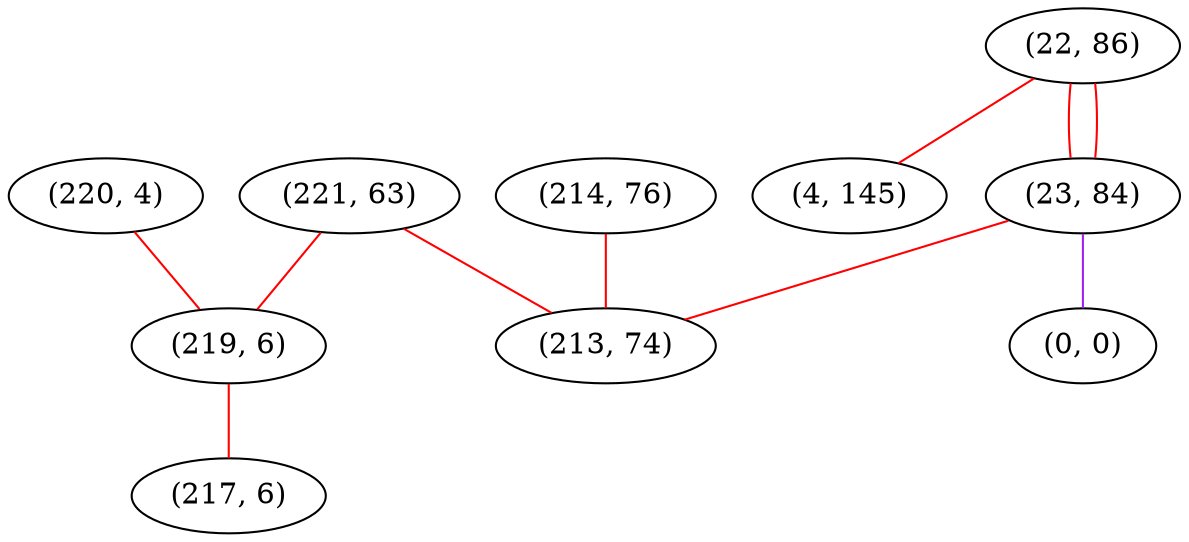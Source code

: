 graph "" {
"(220, 4)";
"(22, 86)";
"(214, 76)";
"(221, 63)";
"(4, 145)";
"(219, 6)";
"(23, 84)";
"(0, 0)";
"(213, 74)";
"(217, 6)";
"(220, 4)" -- "(219, 6)"  [color=red, key=0, weight=1];
"(22, 86)" -- "(23, 84)"  [color=red, key=0, weight=1];
"(22, 86)" -- "(23, 84)"  [color=red, key=1, weight=1];
"(22, 86)" -- "(4, 145)"  [color=red, key=0, weight=1];
"(214, 76)" -- "(213, 74)"  [color=red, key=0, weight=1];
"(221, 63)" -- "(213, 74)"  [color=red, key=0, weight=1];
"(221, 63)" -- "(219, 6)"  [color=red, key=0, weight=1];
"(219, 6)" -- "(217, 6)"  [color=red, key=0, weight=1];
"(23, 84)" -- "(0, 0)"  [color=purple, key=0, weight=4];
"(23, 84)" -- "(213, 74)"  [color=red, key=0, weight=1];
}
